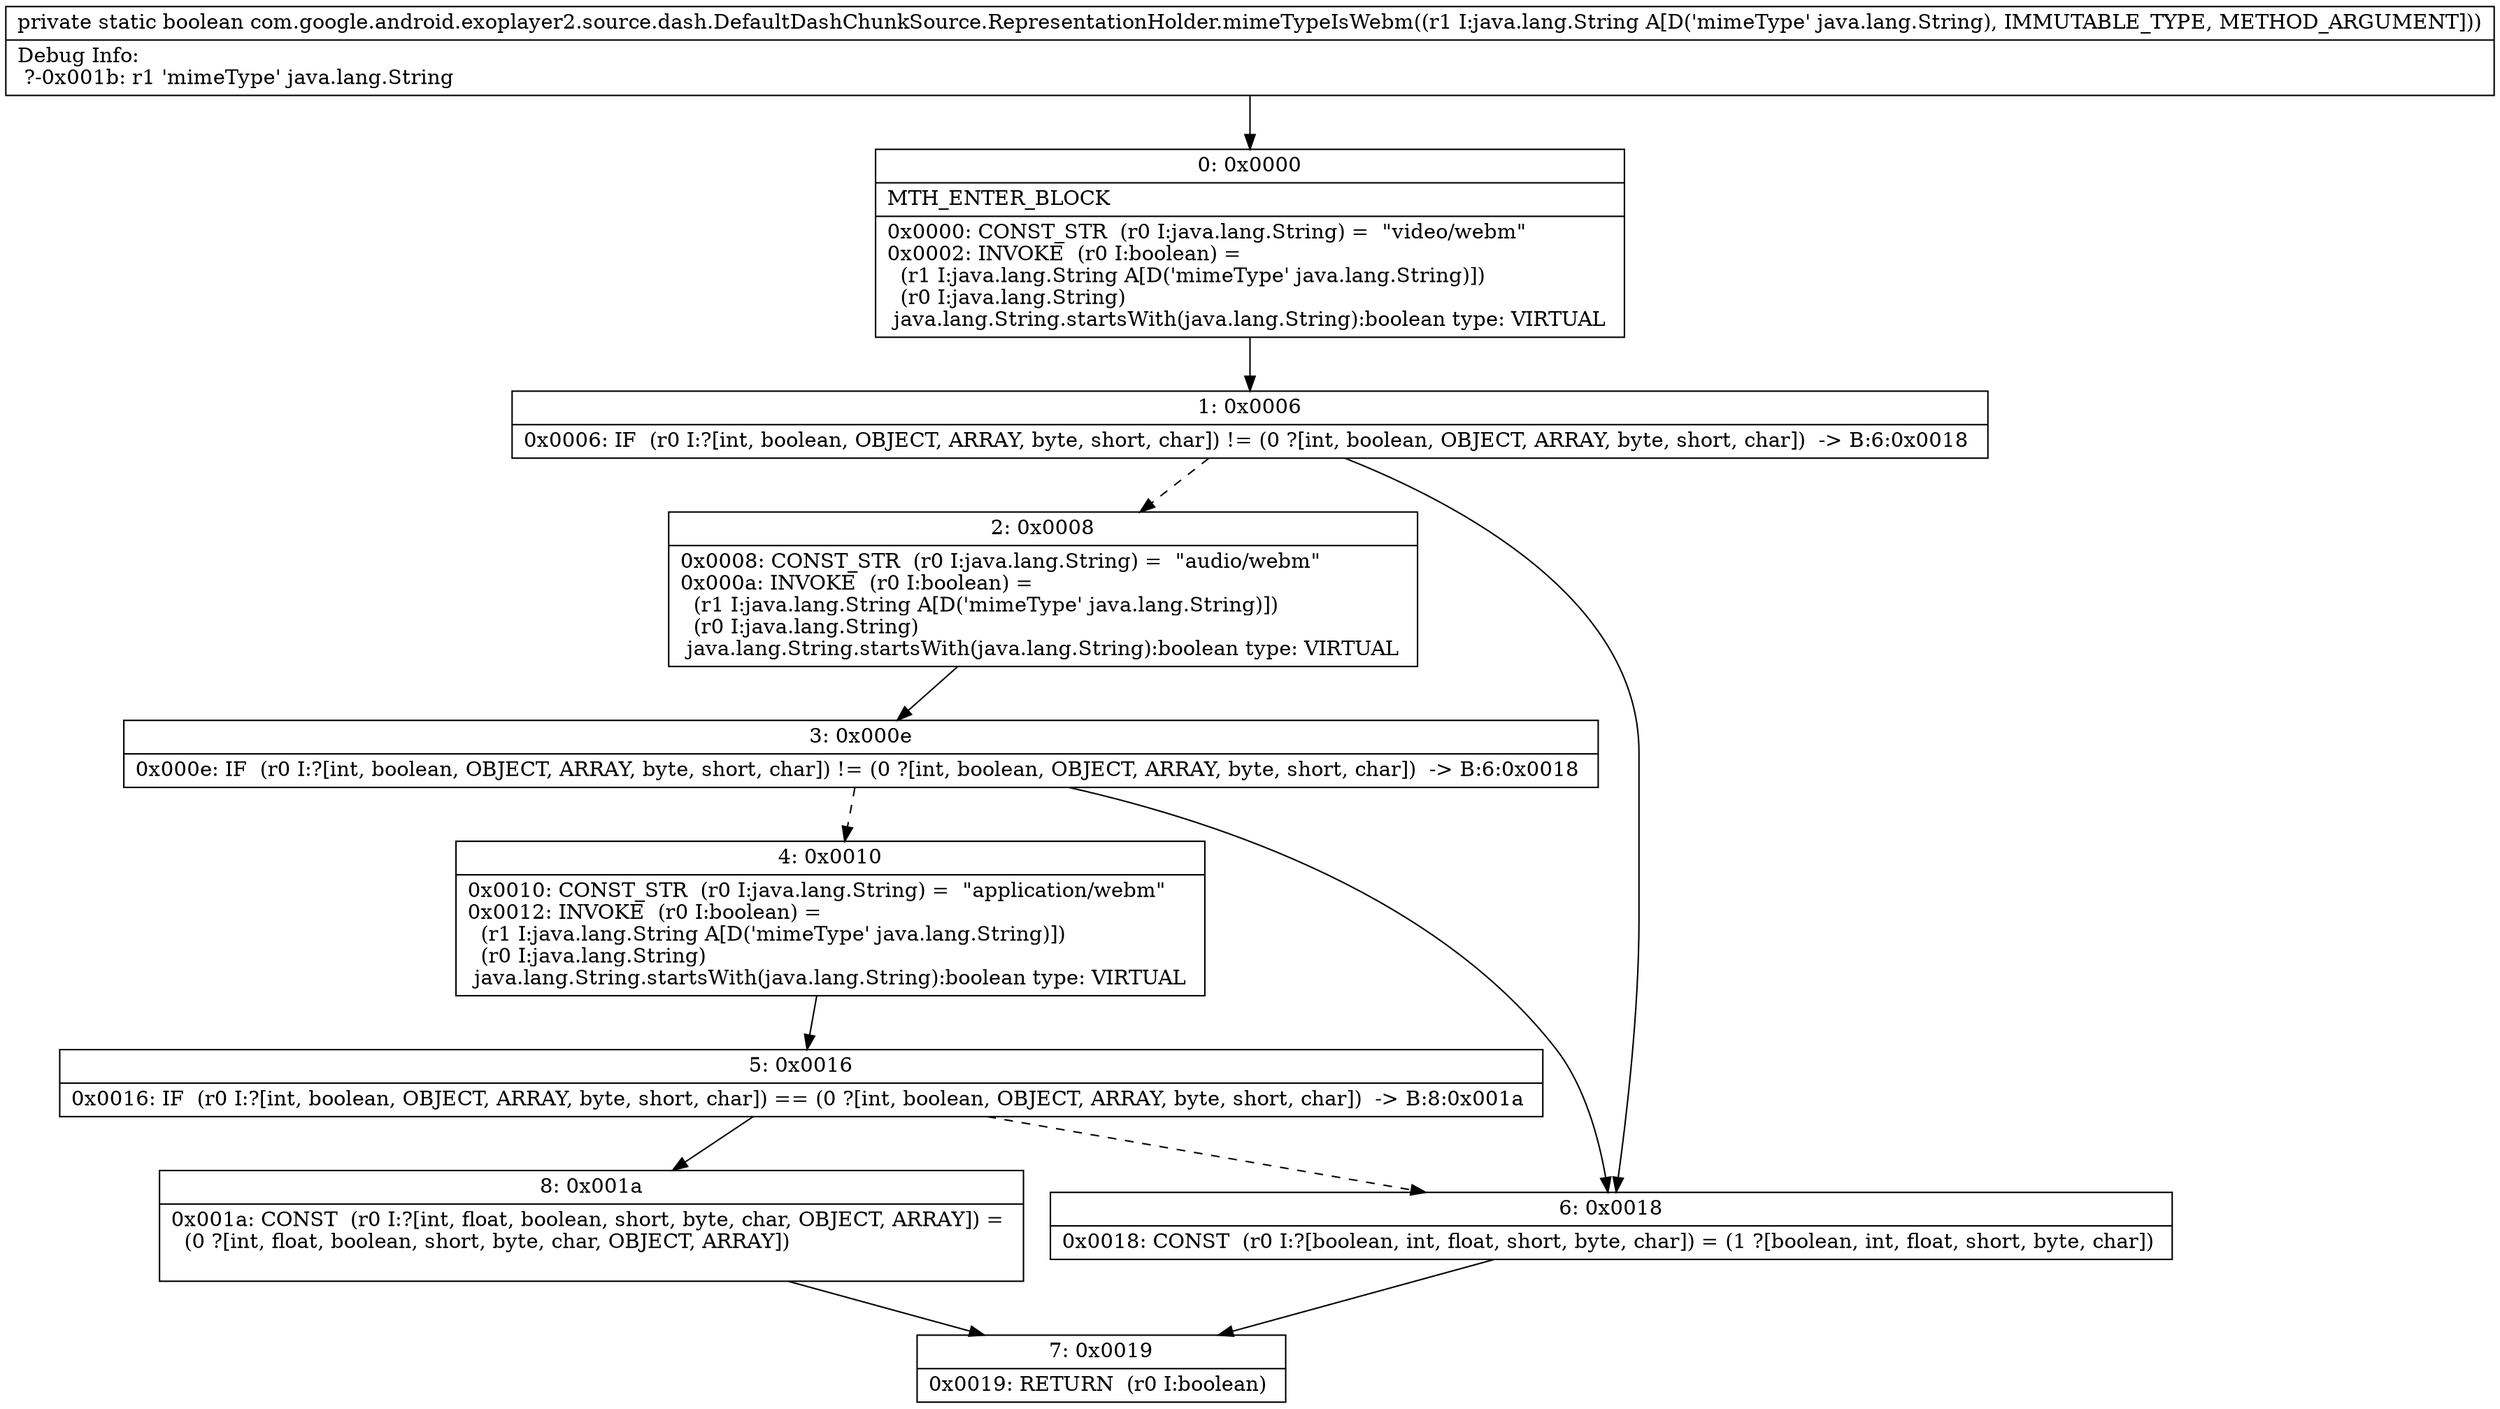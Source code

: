 digraph "CFG forcom.google.android.exoplayer2.source.dash.DefaultDashChunkSource.RepresentationHolder.mimeTypeIsWebm(Ljava\/lang\/String;)Z" {
Node_0 [shape=record,label="{0\:\ 0x0000|MTH_ENTER_BLOCK\l|0x0000: CONST_STR  (r0 I:java.lang.String) =  \"video\/webm\" \l0x0002: INVOKE  (r0 I:boolean) = \l  (r1 I:java.lang.String A[D('mimeType' java.lang.String)])\l  (r0 I:java.lang.String)\l java.lang.String.startsWith(java.lang.String):boolean type: VIRTUAL \l}"];
Node_1 [shape=record,label="{1\:\ 0x0006|0x0006: IF  (r0 I:?[int, boolean, OBJECT, ARRAY, byte, short, char]) != (0 ?[int, boolean, OBJECT, ARRAY, byte, short, char])  \-\> B:6:0x0018 \l}"];
Node_2 [shape=record,label="{2\:\ 0x0008|0x0008: CONST_STR  (r0 I:java.lang.String) =  \"audio\/webm\" \l0x000a: INVOKE  (r0 I:boolean) = \l  (r1 I:java.lang.String A[D('mimeType' java.lang.String)])\l  (r0 I:java.lang.String)\l java.lang.String.startsWith(java.lang.String):boolean type: VIRTUAL \l}"];
Node_3 [shape=record,label="{3\:\ 0x000e|0x000e: IF  (r0 I:?[int, boolean, OBJECT, ARRAY, byte, short, char]) != (0 ?[int, boolean, OBJECT, ARRAY, byte, short, char])  \-\> B:6:0x0018 \l}"];
Node_4 [shape=record,label="{4\:\ 0x0010|0x0010: CONST_STR  (r0 I:java.lang.String) =  \"application\/webm\" \l0x0012: INVOKE  (r0 I:boolean) = \l  (r1 I:java.lang.String A[D('mimeType' java.lang.String)])\l  (r0 I:java.lang.String)\l java.lang.String.startsWith(java.lang.String):boolean type: VIRTUAL \l}"];
Node_5 [shape=record,label="{5\:\ 0x0016|0x0016: IF  (r0 I:?[int, boolean, OBJECT, ARRAY, byte, short, char]) == (0 ?[int, boolean, OBJECT, ARRAY, byte, short, char])  \-\> B:8:0x001a \l}"];
Node_6 [shape=record,label="{6\:\ 0x0018|0x0018: CONST  (r0 I:?[boolean, int, float, short, byte, char]) = (1 ?[boolean, int, float, short, byte, char]) \l}"];
Node_7 [shape=record,label="{7\:\ 0x0019|0x0019: RETURN  (r0 I:boolean) \l}"];
Node_8 [shape=record,label="{8\:\ 0x001a|0x001a: CONST  (r0 I:?[int, float, boolean, short, byte, char, OBJECT, ARRAY]) = \l  (0 ?[int, float, boolean, short, byte, char, OBJECT, ARRAY])\l \l}"];
MethodNode[shape=record,label="{private static boolean com.google.android.exoplayer2.source.dash.DefaultDashChunkSource.RepresentationHolder.mimeTypeIsWebm((r1 I:java.lang.String A[D('mimeType' java.lang.String), IMMUTABLE_TYPE, METHOD_ARGUMENT]))  | Debug Info:\l  ?\-0x001b: r1 'mimeType' java.lang.String\l}"];
MethodNode -> Node_0;
Node_0 -> Node_1;
Node_1 -> Node_2[style=dashed];
Node_1 -> Node_6;
Node_2 -> Node_3;
Node_3 -> Node_4[style=dashed];
Node_3 -> Node_6;
Node_4 -> Node_5;
Node_5 -> Node_6[style=dashed];
Node_5 -> Node_8;
Node_6 -> Node_7;
Node_8 -> Node_7;
}


